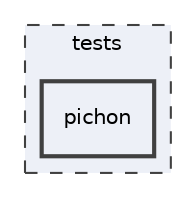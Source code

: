 digraph "/home/francisco/Projects/gameEngines/Pong/tests/pichon"
{
 // LATEX_PDF_SIZE
  edge [fontname="Helvetica",fontsize="10",labelfontname="Helvetica",labelfontsize="10"];
  node [fontname="Helvetica",fontsize="10",shape=record];
  compound=true
  subgraph clusterdir_59425e443f801f1f2fd8bbe4959a3ccf {
    graph [ bgcolor="#edf0f7", pencolor="grey25", style="filled,dashed,", label="tests", fontname="Helvetica", fontsize="10", URL="dir_59425e443f801f1f2fd8bbe4959a3ccf.html"]
  dir_3c77df2954242e9cc1055c09198dd31f [shape=box, label="pichon", style="filled,bold,", fillcolor="#edf0f7", color="grey25", URL="dir_3c77df2954242e9cc1055c09198dd31f.html"];
  }
}
